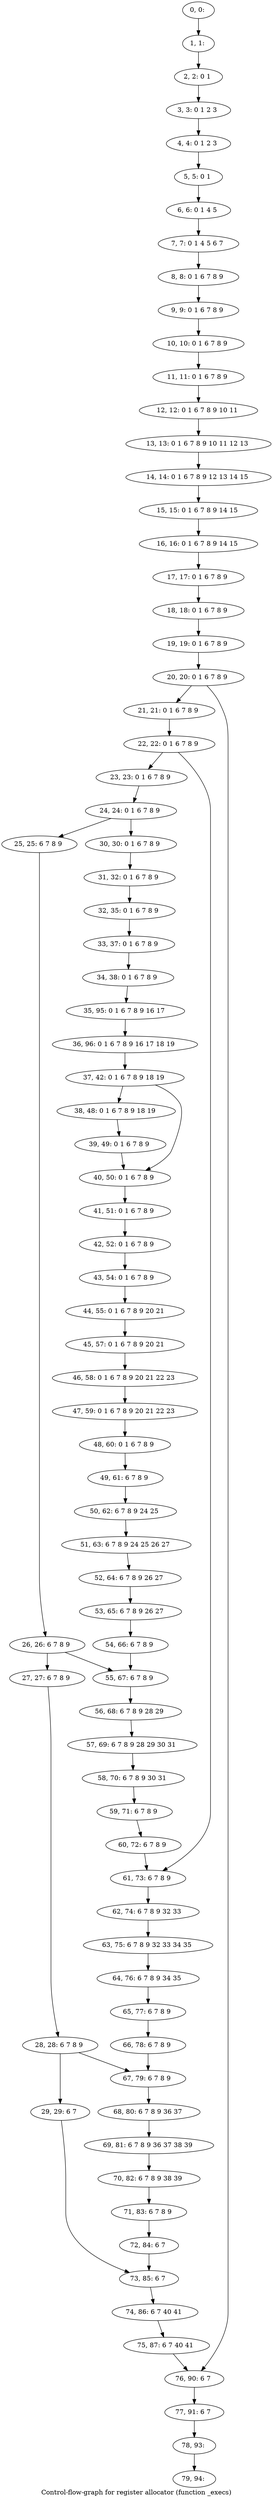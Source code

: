 digraph G {
graph [label="Control-flow-graph for register allocator (function _execs)"]
0[label="0, 0: "];
1[label="1, 1: "];
2[label="2, 2: 0 1 "];
3[label="3, 3: 0 1 2 3 "];
4[label="4, 4: 0 1 2 3 "];
5[label="5, 5: 0 1 "];
6[label="6, 6: 0 1 4 5 "];
7[label="7, 7: 0 1 4 5 6 7 "];
8[label="8, 8: 0 1 6 7 8 9 "];
9[label="9, 9: 0 1 6 7 8 9 "];
10[label="10, 10: 0 1 6 7 8 9 "];
11[label="11, 11: 0 1 6 7 8 9 "];
12[label="12, 12: 0 1 6 7 8 9 10 11 "];
13[label="13, 13: 0 1 6 7 8 9 10 11 12 13 "];
14[label="14, 14: 0 1 6 7 8 9 12 13 14 15 "];
15[label="15, 15: 0 1 6 7 8 9 14 15 "];
16[label="16, 16: 0 1 6 7 8 9 14 15 "];
17[label="17, 17: 0 1 6 7 8 9 "];
18[label="18, 18: 0 1 6 7 8 9 "];
19[label="19, 19: 0 1 6 7 8 9 "];
20[label="20, 20: 0 1 6 7 8 9 "];
21[label="21, 21: 0 1 6 7 8 9 "];
22[label="22, 22: 0 1 6 7 8 9 "];
23[label="23, 23: 0 1 6 7 8 9 "];
24[label="24, 24: 0 1 6 7 8 9 "];
25[label="25, 25: 6 7 8 9 "];
26[label="26, 26: 6 7 8 9 "];
27[label="27, 27: 6 7 8 9 "];
28[label="28, 28: 6 7 8 9 "];
29[label="29, 29: 6 7 "];
30[label="30, 30: 0 1 6 7 8 9 "];
31[label="31, 32: 0 1 6 7 8 9 "];
32[label="32, 35: 0 1 6 7 8 9 "];
33[label="33, 37: 0 1 6 7 8 9 "];
34[label="34, 38: 0 1 6 7 8 9 "];
35[label="35, 95: 0 1 6 7 8 9 16 17 "];
36[label="36, 96: 0 1 6 7 8 9 16 17 18 19 "];
37[label="37, 42: 0 1 6 7 8 9 18 19 "];
38[label="38, 48: 0 1 6 7 8 9 18 19 "];
39[label="39, 49: 0 1 6 7 8 9 "];
40[label="40, 50: 0 1 6 7 8 9 "];
41[label="41, 51: 0 1 6 7 8 9 "];
42[label="42, 52: 0 1 6 7 8 9 "];
43[label="43, 54: 0 1 6 7 8 9 "];
44[label="44, 55: 0 1 6 7 8 9 20 21 "];
45[label="45, 57: 0 1 6 7 8 9 20 21 "];
46[label="46, 58: 0 1 6 7 8 9 20 21 22 23 "];
47[label="47, 59: 0 1 6 7 8 9 20 21 22 23 "];
48[label="48, 60: 0 1 6 7 8 9 "];
49[label="49, 61: 6 7 8 9 "];
50[label="50, 62: 6 7 8 9 24 25 "];
51[label="51, 63: 6 7 8 9 24 25 26 27 "];
52[label="52, 64: 6 7 8 9 26 27 "];
53[label="53, 65: 6 7 8 9 26 27 "];
54[label="54, 66: 6 7 8 9 "];
55[label="55, 67: 6 7 8 9 "];
56[label="56, 68: 6 7 8 9 28 29 "];
57[label="57, 69: 6 7 8 9 28 29 30 31 "];
58[label="58, 70: 6 7 8 9 30 31 "];
59[label="59, 71: 6 7 8 9 "];
60[label="60, 72: 6 7 8 9 "];
61[label="61, 73: 6 7 8 9 "];
62[label="62, 74: 6 7 8 9 32 33 "];
63[label="63, 75: 6 7 8 9 32 33 34 35 "];
64[label="64, 76: 6 7 8 9 34 35 "];
65[label="65, 77: 6 7 8 9 "];
66[label="66, 78: 6 7 8 9 "];
67[label="67, 79: 6 7 8 9 "];
68[label="68, 80: 6 7 8 9 36 37 "];
69[label="69, 81: 6 7 8 9 36 37 38 39 "];
70[label="70, 82: 6 7 8 9 38 39 "];
71[label="71, 83: 6 7 8 9 "];
72[label="72, 84: 6 7 "];
73[label="73, 85: 6 7 "];
74[label="74, 86: 6 7 40 41 "];
75[label="75, 87: 6 7 40 41 "];
76[label="76, 90: 6 7 "];
77[label="77, 91: 6 7 "];
78[label="78, 93: "];
79[label="79, 94: "];
0->1 ;
1->2 ;
2->3 ;
3->4 ;
4->5 ;
5->6 ;
6->7 ;
7->8 ;
8->9 ;
9->10 ;
10->11 ;
11->12 ;
12->13 ;
13->14 ;
14->15 ;
15->16 ;
16->17 ;
17->18 ;
18->19 ;
19->20 ;
20->21 ;
20->76 ;
21->22 ;
22->23 ;
22->61 ;
23->24 ;
24->25 ;
24->30 ;
25->26 ;
26->27 ;
26->55 ;
27->28 ;
28->29 ;
28->67 ;
29->73 ;
30->31 ;
31->32 ;
32->33 ;
33->34 ;
34->35 ;
35->36 ;
36->37 ;
37->38 ;
37->40 ;
38->39 ;
39->40 ;
40->41 ;
41->42 ;
42->43 ;
43->44 ;
44->45 ;
45->46 ;
46->47 ;
47->48 ;
48->49 ;
49->50 ;
50->51 ;
51->52 ;
52->53 ;
53->54 ;
54->55 ;
55->56 ;
56->57 ;
57->58 ;
58->59 ;
59->60 ;
60->61 ;
61->62 ;
62->63 ;
63->64 ;
64->65 ;
65->66 ;
66->67 ;
67->68 ;
68->69 ;
69->70 ;
70->71 ;
71->72 ;
72->73 ;
73->74 ;
74->75 ;
75->76 ;
76->77 ;
77->78 ;
78->79 ;
}
